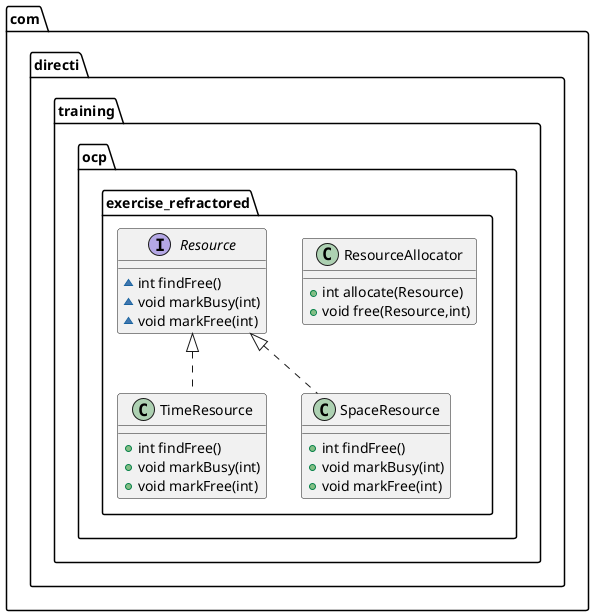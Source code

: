 @startuml
class com.directi.training.ocp.exercise_refractored.ResourceAllocator {
+ int allocate(Resource)
+ void free(Resource,int)
}
class com.directi.training.ocp.exercise_refractored.TimeResource {
+ int findFree()
+ void markBusy(int)
+ void markFree(int)
}
interface com.directi.training.ocp.exercise_refractored.Resource {
~ int findFree()
~ void markBusy(int)
~ void markFree(int)
}
class com.directi.training.ocp.exercise_refractored.SpaceResource {
+ int findFree()
+ void markBusy(int)
+ void markFree(int)
}


com.directi.training.ocp.exercise_refractored.Resource <|.. com.directi.training.ocp.exercise_refractored.TimeResource
com.directi.training.ocp.exercise_refractored.Resource <|.. com.directi.training.ocp.exercise_refractored.SpaceResource
@enduml